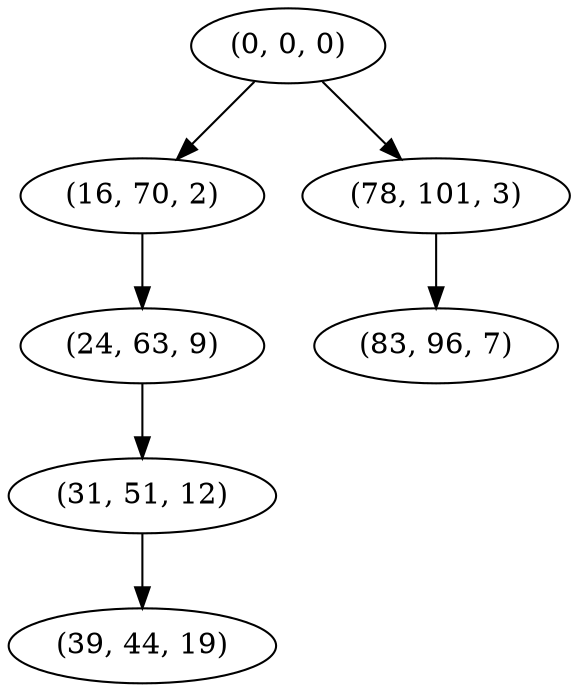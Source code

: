 digraph tree {
    "(0, 0, 0)";
    "(16, 70, 2)";
    "(24, 63, 9)";
    "(31, 51, 12)";
    "(39, 44, 19)";
    "(78, 101, 3)";
    "(83, 96, 7)";
    "(0, 0, 0)" -> "(16, 70, 2)";
    "(0, 0, 0)" -> "(78, 101, 3)";
    "(16, 70, 2)" -> "(24, 63, 9)";
    "(24, 63, 9)" -> "(31, 51, 12)";
    "(31, 51, 12)" -> "(39, 44, 19)";
    "(78, 101, 3)" -> "(83, 96, 7)";
}
